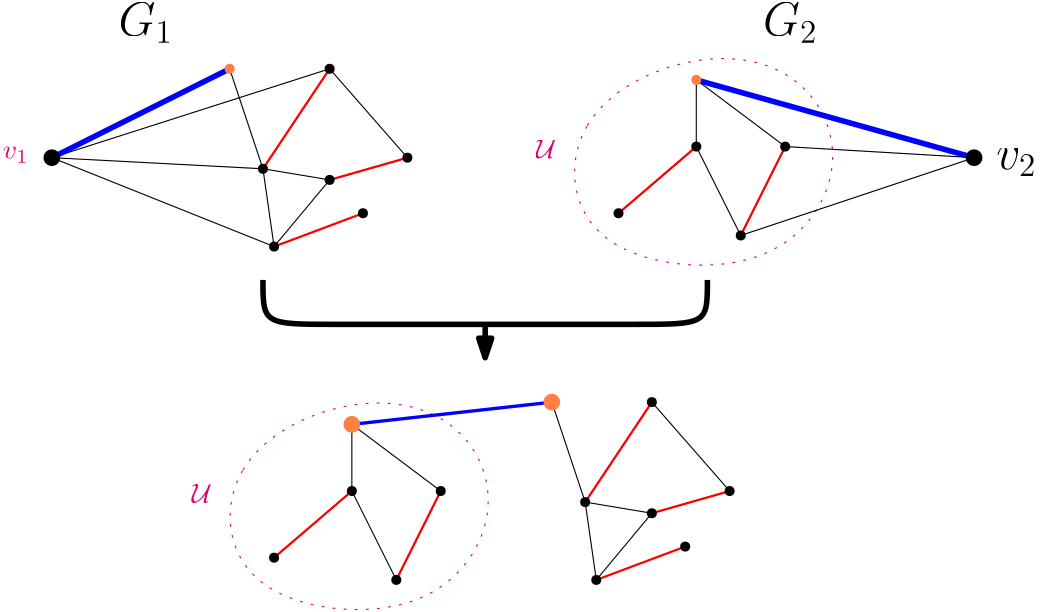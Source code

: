 <?xml version="1.0"?>
<!DOCTYPE ipe SYSTEM "ipe.dtd">
<ipe version="70218" creator="Ipe 7.2.28">
<info created="D:20250601130918" modified="D:20250601130921"/>
<ipestyle name="basic">
<symbol name="arrow/arc(spx)">
<path stroke="sym-stroke" fill="sym-stroke" pen="sym-pen">
0 0 m
-1 0.333 l
-1 -0.333 l
h
</path>
</symbol>
<symbol name="arrow/farc(spx)">
<path stroke="sym-stroke" fill="white" pen="sym-pen">
0 0 m
-1 0.333 l
-1 -0.333 l
h
</path>
</symbol>
<symbol name="arrow/ptarc(spx)">
<path stroke="sym-stroke" fill="sym-stroke" pen="sym-pen">
0 0 m
-1 0.333 l
-0.8 0 l
-1 -0.333 l
h
</path>
</symbol>
<symbol name="arrow/fptarc(spx)">
<path stroke="sym-stroke" fill="white" pen="sym-pen">
0 0 m
-1 0.333 l
-0.8 0 l
-1 -0.333 l
h
</path>
</symbol>
<symbol name="mark/circle(sx)" transformations="translations">
<path fill="sym-stroke">
0.6 0 0 0.6 0 0 e
0.4 0 0 0.4 0 0 e
</path>
</symbol>
<symbol name="mark/disk(sx)" transformations="translations">
<path fill="sym-stroke">
0.6 0 0 0.6 0 0 e
</path>
</symbol>
<symbol name="mark/fdisk(sfx)" transformations="translations">
<group>
<path fill="sym-fill">
0.5 0 0 0.5 0 0 e
</path>
<path fill="sym-stroke" fillrule="eofill">
0.6 0 0 0.6 0 0 e
0.4 0 0 0.4 0 0 e
</path>
</group>
</symbol>
<symbol name="mark/box(sx)" transformations="translations">
<path fill="sym-stroke" fillrule="eofill">
-0.6 -0.6 m
0.6 -0.6 l
0.6 0.6 l
-0.6 0.6 l
h
-0.4 -0.4 m
0.4 -0.4 l
0.4 0.4 l
-0.4 0.4 l
h
</path>
</symbol>
<symbol name="mark/square(sx)" transformations="translations">
<path fill="sym-stroke">
-0.6 -0.6 m
0.6 -0.6 l
0.6 0.6 l
-0.6 0.6 l
h
</path>
</symbol>
<symbol name="mark/fsquare(sfx)" transformations="translations">
<group>
<path fill="sym-fill">
-0.5 -0.5 m
0.5 -0.5 l
0.5 0.5 l
-0.5 0.5 l
h
</path>
<path fill="sym-stroke" fillrule="eofill">
-0.6 -0.6 m
0.6 -0.6 l
0.6 0.6 l
-0.6 0.6 l
h
-0.4 -0.4 m
0.4 -0.4 l
0.4 0.4 l
-0.4 0.4 l
h
</path>
</group>
</symbol>
<symbol name="mark/cross(sx)" transformations="translations">
<group>
<path fill="sym-stroke">
-0.43 -0.57 m
0.57 0.43 l
0.43 0.57 l
-0.57 -0.43 l
h
</path>
<path fill="sym-stroke">
-0.43 0.57 m
0.57 -0.43 l
0.43 -0.57 l
-0.57 0.43 l
h
</path>
</group>
</symbol>
<symbol name="arrow/fnormal(spx)">
<path stroke="sym-stroke" fill="white" pen="sym-pen">
0 0 m
-1 0.333 l
-1 -0.333 l
h
</path>
</symbol>
<symbol name="arrow/pointed(spx)">
<path stroke="sym-stroke" fill="sym-stroke" pen="sym-pen">
0 0 m
-1 0.333 l
-0.8 0 l
-1 -0.333 l
h
</path>
</symbol>
<symbol name="arrow/fpointed(spx)">
<path stroke="sym-stroke" fill="white" pen="sym-pen">
0 0 m
-1 0.333 l
-0.8 0 l
-1 -0.333 l
h
</path>
</symbol>
<symbol name="arrow/linear(spx)">
<path stroke="sym-stroke" pen="sym-pen">
-1 0.333 m
0 0 l
-1 -0.333 l
</path>
</symbol>
<symbol name="arrow/fdouble(spx)">
<path stroke="sym-stroke" fill="white" pen="sym-pen">
0 0 m
-1 0.333 l
-1 -0.333 l
h
-1 0 m
-2 0.333 l
-2 -0.333 l
h
</path>
</symbol>
<symbol name="arrow/double(spx)">
<path stroke="sym-stroke" fill="sym-stroke" pen="sym-pen">
0 0 m
-1 0.333 l
-1 -0.333 l
h
-1 0 m
-2 0.333 l
-2 -0.333 l
h
</path>
</symbol>
<symbol name="arrow/mid-normal(spx)">
<path stroke="sym-stroke" fill="sym-stroke" pen="sym-pen">
0.5 0 m
-0.5 0.333 l
-0.5 -0.333 l
h
</path>
</symbol>
<symbol name="arrow/mid-fnormal(spx)">
<path stroke="sym-stroke" fill="white" pen="sym-pen">
0.5 0 m
-0.5 0.333 l
-0.5 -0.333 l
h
</path>
</symbol>
<symbol name="arrow/mid-pointed(spx)">
<path stroke="sym-stroke" fill="sym-stroke" pen="sym-pen">
0.5 0 m
-0.5 0.333 l
-0.3 0 l
-0.5 -0.333 l
h
</path>
</symbol>
<symbol name="arrow/mid-fpointed(spx)">
<path stroke="sym-stroke" fill="white" pen="sym-pen">
0.5 0 m
-0.5 0.333 l
-0.3 0 l
-0.5 -0.333 l
h
</path>
</symbol>
<symbol name="arrow/mid-double(spx)">
<path stroke="sym-stroke" fill="sym-stroke" pen="sym-pen">
1 0 m
0 0.333 l
0 -0.333 l
h
0 0 m
-1 0.333 l
-1 -0.333 l
h
</path>
</symbol>
<symbol name="arrow/mid-fdouble(spx)">
<path stroke="sym-stroke" fill="white" pen="sym-pen">
1 0 m
0 0.333 l
0 -0.333 l
h
0 0 m
-1 0.333 l
-1 -0.333 l
h
</path>
</symbol>
<anglesize name="22.5 deg" value="22.5"/>
<anglesize name="30 deg" value="30"/>
<anglesize name="45 deg" value="45"/>
<anglesize name="60 deg" value="60"/>
<anglesize name="90 deg" value="90"/>
<arrowsize name="large" value="10"/>
<arrowsize name="small" value="5"/>
<arrowsize name="tiny" value="3"/>
<color name="blue" value="0 0 1"/>
<color name="brown" value="0.647 0.165 0.165"/>
<color name="darkblue" value="0 0 0.545"/>
<color name="darkcyan" value="0 0.545 0.545"/>
<color name="darkgray" value="0.663"/>
<color name="darkgreen" value="0 0.392 0"/>
<color name="darkmagenta" value="0.545 0 0.545"/>
<color name="darkorange" value="1 0.549 0"/>
<color name="darkred" value="0.545 0 0"/>
<color name="gold" value="1 0.843 0"/>
<color name="gray" value="0.745"/>
<color name="green" value="0 1 0"/>
<color name="lightblue" value="0.678 0.847 0.902"/>
<color name="lightcyan" value="0.878 1 1"/>
<color name="lightgray" value="0.827"/>
<color name="lightgreen" value="0.565 0.933 0.565"/>
<color name="lightyellow" value="1 1 0.878"/>
<color name="navy" value="0 0 0.502"/>
<color name="orange" value="1 0.647 0"/>
<color name="pink" value="1 0.753 0.796"/>
<color name="purple" value="0.627 0.125 0.941"/>
<color name="red" value="1 0 0"/>
<color name="seagreen" value="0.18 0.545 0.341"/>
<color name="turquoise" value="0.251 0.878 0.816"/>
<color name="violet" value="0.933 0.51 0.933"/>
<color name="yellow" value="1 1 0"/>
<dashstyle name="dash dot dotted" value="[4 2 1 2 1 2] 0"/>
<dashstyle name="dash dotted" value="[4 2 1 2] 0"/>
<dashstyle name="dashed" value="[4] 0"/>
<dashstyle name="dotted" value="[1 3] 0"/>
<gridsize name="10 pts (~3.5 mm)" value="10"/>
<gridsize name="14 pts (~5 mm)" value="14"/>
<gridsize name="16 pts (~6 mm)" value="16"/>
<gridsize name="20 pts (~7 mm)" value="20"/>
<gridsize name="28 pts (~10 mm)" value="28"/>
<gridsize name="32 pts (~12 mm)" value="32"/>
<gridsize name="4 pts" value="4"/>
<gridsize name="56 pts (~20 mm)" value="56"/>
<gridsize name="8 pts (~3 mm)" value="8"/>
<opacity name="10%" value="0.1"/>
<opacity name="30%" value="0.3"/>
<opacity name="50%" value="0.5"/>
<opacity name="75%" value="0.75"/>
<pen name="fat" value="1.2"/>
<pen name="heavier" value="0.8"/>
<pen name="ultrafat" value="2"/>
<symbolsize name="large" value="5"/>
<symbolsize name="small" value="2"/>
<symbolsize name="tiny" value="1.1"/>
<textsize name="Huge" value="\Huge"/>
<textsize name="LARGE" value="\LARGE"/>
<textsize name="Large" value="\Large"/>
<textsize name="footnote" value="\footnotesize"/>
<textsize name="huge" value="\huge"/>
<textsize name="large" value="\large"/>
<textsize name="script" value="\scriptsize"/>
<textsize name="small" value="\small"/>
<textsize name="tiny" value="\tiny"/>
<textstyle name="center" begin="\begin{center}" end="\end{center}"/>
<textstyle name="item" begin="\begin{itemize}\item{}" end="\end{itemize}"/>
<textstyle name="itemize" begin="\begin{itemize}" end="\end{itemize}"/>
<tiling name="falling" angle="-60" step="4" width="1"/>
<tiling name="rising" angle="30" step="4" width="1"/>
</ipestyle>
<page>
<layer name="alpha"/>
<view layers="alpha" active="alpha"/>
<path layer="alpha" matrix="1 0 0 1 -108 -8" stroke="0">
256 740 m
268 704 l
272 676 l
292 700 l
268 704 l
292 740 l
320 708 l
292 700 l
292 700 l
</path>
<text matrix="1 0 0 1 -68 8" transformations="translations" pos="176 736" stroke="0" type="label" width="19.648" height="11.766" depth="2.58" valign="baseline" size="LARGE" style="math">G_1</text>
<text matrix="1 0 0 1 -57.666 -16.3124" transformations="translations" pos="124 716" stroke="0.867 0 0.435" type="label" width="9.298" height="4.294" depth="1.49" valign="baseline" style="math">v_1</text>
<path matrix="1 0 0 1 -264 12" stroke="0">
448 720 m
348 688 l
</path>
<path matrix="1 0 0 1 -264 12" stroke="0">
412 720 m
348 688 l
</path>
<path matrix="1 0 0 1 -264 12" stroke="0">
424 684 m
348 688 l
</path>
<path matrix="1 0 0 1 -264 12" stroke="0">
428 656 m
348 688 l
</path>
<text matrix="1 0 0 1 164 8" transformations="translations" pos="176 736" stroke="0" type="label" width="19.648" height="11.766" depth="2.58" valign="baseline" size="LARGE" style="math">G_2</text>
<path matrix="1 0 0 1 124 -8" stroke="0.867 0 0.435" dash="dotted">
192 748
144 724
148 672
220 664
248 704
232 740 u
</path>
<text matrix="1 0 0 1 134.334 -16.3124" transformations="translations" pos="124 716" stroke="0.867 0 0.435" type="label" width="7.224" height="6.808" depth="0" valign="baseline" style="math">\mathcal U</text>
<path matrix="1 0 0 1 124 -8" stroke="0">
192 712 m
192 736 l
</path>
<path matrix="1 0 0 1 124 -8" stroke="0">
208 680 m
224 712 l
</path>
<path matrix="1 0 0 1 124 -8" stroke="0">
224 712 m
192 736 l
</path>
<path matrix="1 0 0 1 172 12" stroke="0">
116 668 m
144 692 l
160 660 l
</path>
<text matrix="1 0 0 1 248 -40" transformations="translations" pos="176 736" stroke="0" type="label" width="14.5" height="7.415" depth="2.58" valign="baseline" size="LARGE" style="math">v_2</text>
<path matrix="1 0 0 1 -32 12" stroke="black">
364 660 m
448 688 l
348 716 l
</path>
<path matrix="1 0 0 1 -32 12" stroke="black">
380 692 m
448 688 l
</path>
<path matrix="1 0 0 1 48 44" stroke="0 0 1" pen="ultrafat">
36 656 m
100 688 l
</path>
<path matrix="1 0 0 1 48 44" stroke="1 0 0" pen="heavier">
112 652 m
136 688 l
</path>
<path matrix="1 0 0 1 48 44" stroke="1 0 0" pen="heavier">
164 656 m
136 648 l
</path>
<path matrix="1 0 0 1 48 44" stroke="1 0 0" pen="heavier">
116 624 m
148 636 l
</path>
<path matrix="1 0 0 1 48 44" stroke="1 0 0" pen="heavier">
300 660 m
284 628 l
</path>
<path matrix="1 0 0 1 48 44" stroke="1 0 0" pen="heavier">
268 660 m
240 636 l
</path>
<path matrix="1 0 0 1 48 44" stroke="0 0 1" pen="ultrafat">
268 684 m
368 656 l
</path>
<use matrix="1 0 0 1 -108 -8" name="mark/disk(sx)" pos="272 676" size="normal" stroke="black"/>
<use matrix="1 0 0 1 -108 -8" name="mark/disk(sx)" pos="292 700" size="normal" stroke="black"/>
<use matrix="1 0 0 1 -108 -8" name="mark/disk(sx)" pos="268 704" size="normal" stroke="black"/>
<use matrix="1 0 0 1 -108 -8" name="mark/disk(sx)" pos="256 740" size="normal" stroke="1 0.502 0.251"/>
<use matrix="1 0 0 1 -108 -8" name="mark/disk(sx)" pos="292 740" size="normal" stroke="black"/>
<use matrix="1 0 0 1 -108 -8" name="mark/disk(sx)" pos="320 708" size="normal" stroke="black"/>
<use matrix="1 0 0 1 -264 12" name="mark/disk(sx)" pos="348 688" size="large"/>
<use matrix="1 0 0 1 124 -8" name="mark/disk(sx)" pos="192 736" size="normal" stroke="1 0.502 0.251"/>
<use matrix="1 0 0 1 124 -8" name="mark/disk(sx)" pos="164 688" size="normal" stroke="black"/>
<use matrix="1 0 0 1 124 -8" name="mark/disk(sx)" pos="208 680" size="normal" stroke="black"/>
<use matrix="1 0 0 1 124 -8" name="mark/disk(sx)" pos="192 712" size="normal" stroke="black"/>
<use matrix="1 0 0 1 124 -8" name="mark/disk(sx)" pos="224 712" size="normal" stroke="black"/>
<use matrix="1 0 0 1 -32 12" name="mark/disk(sx)" pos="448 688" size="large" stroke="black"/>
<use matrix="1 0 0 1 -76 4" name="mark/disk(sx)" pos="272 676" size="normal" stroke="black"/>
<path matrix="1 0 0 1 8 -128" stroke="0">
256 740 m
268 704 l
272 676 l
292 700 l
268 704 l
292 740 l
320 708 l
292 700 l
292 700 l
</path>
<path matrix="1 0 0 1 164 -76" stroke="1 0 0" pen="heavier">
112 652 m
136 688 l
</path>
<path matrix="1 0 0 1 164 -76" stroke="1 0 0" pen="heavier">
164 656 m
136 648 l
</path>
<path matrix="1 0 0 1 164 -76" stroke="1 0 0" pen="heavier">
116 624 m
148 636 l
</path>
<use matrix="1 0 0 1 8 -128" name="mark/disk(sx)" pos="272 676" size="normal" stroke="black"/>
<use matrix="1 0 0 1 8 -128" name="mark/disk(sx)" pos="292 700" size="normal" stroke="black"/>
<use matrix="1 0 0 1 8 -128" name="mark/disk(sx)" pos="268 704" size="normal" stroke="black"/>
<use matrix="1 0 0 1 8 -128" name="mark/disk(sx)" pos="292 740" size="normal" stroke="black"/>
<use matrix="1 0 0 1 8 -128" name="mark/disk(sx)" pos="320 708" size="normal" stroke="black"/>
<use matrix="1 0 0 1 40 -116" name="mark/disk(sx)" pos="272 676" size="normal" stroke="black"/>
<path matrix="1 0 0 1 0 -132" stroke="0.867 0 0.435" dash="dotted">
192 748
144 724
148 672
220 664
248 704
232 740 u
</path>
<text matrix="1 0 0 1 10.334 -140.312" transformations="translations" pos="124 716" stroke="0.867 0 0.435" type="label" width="7.224" height="6.808" depth="0" valign="baseline" style="math">\mathcal U</text>
<path matrix="1 0 0 1 0 -132" stroke="0">
192 712 m
192 736 l
</path>
<path matrix="1 0 0 1 0 -132" stroke="0">
208 680 m
224 712 l
</path>
<path matrix="1 0 0 1 0 -132" stroke="0">
224 712 m
192 736 l
</path>
<path matrix="1 0 0 1 48 -112" stroke="0">
116 668 m
144 692 l
160 660 l
</path>
<path matrix="1 0 0 1 -76 -80" stroke="1 0 0" pen="heavier">
300 660 m
284 628 l
</path>
<path matrix="1 0 0 1 -76 -80" stroke="1 0 0" pen="heavier">
268 660 m
240 636 l
</path>
<use matrix="1 0 0 1 0 -132" name="mark/disk(sx)" pos="164 688" size="normal" stroke="black"/>
<use matrix="1 0 0 1 0 -132" name="mark/disk(sx)" pos="208 680" size="normal" stroke="black"/>
<use matrix="1 0 0 1 0 -132" name="mark/disk(sx)" pos="192 712" size="normal" stroke="black"/>
<use matrix="1 0 0 1 0 -132" name="mark/disk(sx)" pos="224 712" size="normal" stroke="black"/>
<path matrix="1 0 0 1 20 0" stroke="0 0 1" pen="fat">
172 604 m
244 612 l
</path>
<use matrix="1 0 0 1 8 -128" name="mark/disk(sx)" pos="256 740" size="large" stroke="1 0.502 0.251"/>
<use matrix="1 0 0 1 0 -132" name="mark/disk(sx)" pos="192 736" size="large" stroke="1 0.502 0.251"/>
<path stroke="0" pen="ultrafat">
160 656 m
160 640
160 640
320 640
320 640
320 656 c
</path>
<path stroke="0" pen="ultrafat" arrow="normal/normal">
240 640 m
240 628 l
</path>
</page>
</ipe>
